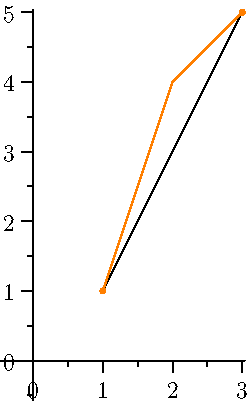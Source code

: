 import graph;
size(0,200);

real g(real x) { return 2*x - abs(x-2); }

draw((1,g(1))--(3,g(3)),black);

draw(graph(g,1,3),orange);
dot((1,g(1)),orange);
dot((3,g(3)),orange);

xaxis(RightTicks);
yaxis(LeftTicks);

